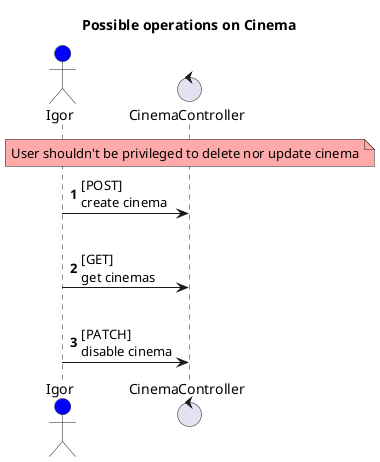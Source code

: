 @startuml
title Possible operations on Cinema
actor Igor #blue
control CinemaController
note over CinemaController #FFAAAA: User shouldn't be privileged to delete nor update cinema
autonumber
Igor -> CinemaController: [POST]\ncreate cinema
|||
Igor -> CinemaController: [GET]\nget cinemas
|||
Igor -> CinemaController: [PATCH]\ndisable cinema
@enduml